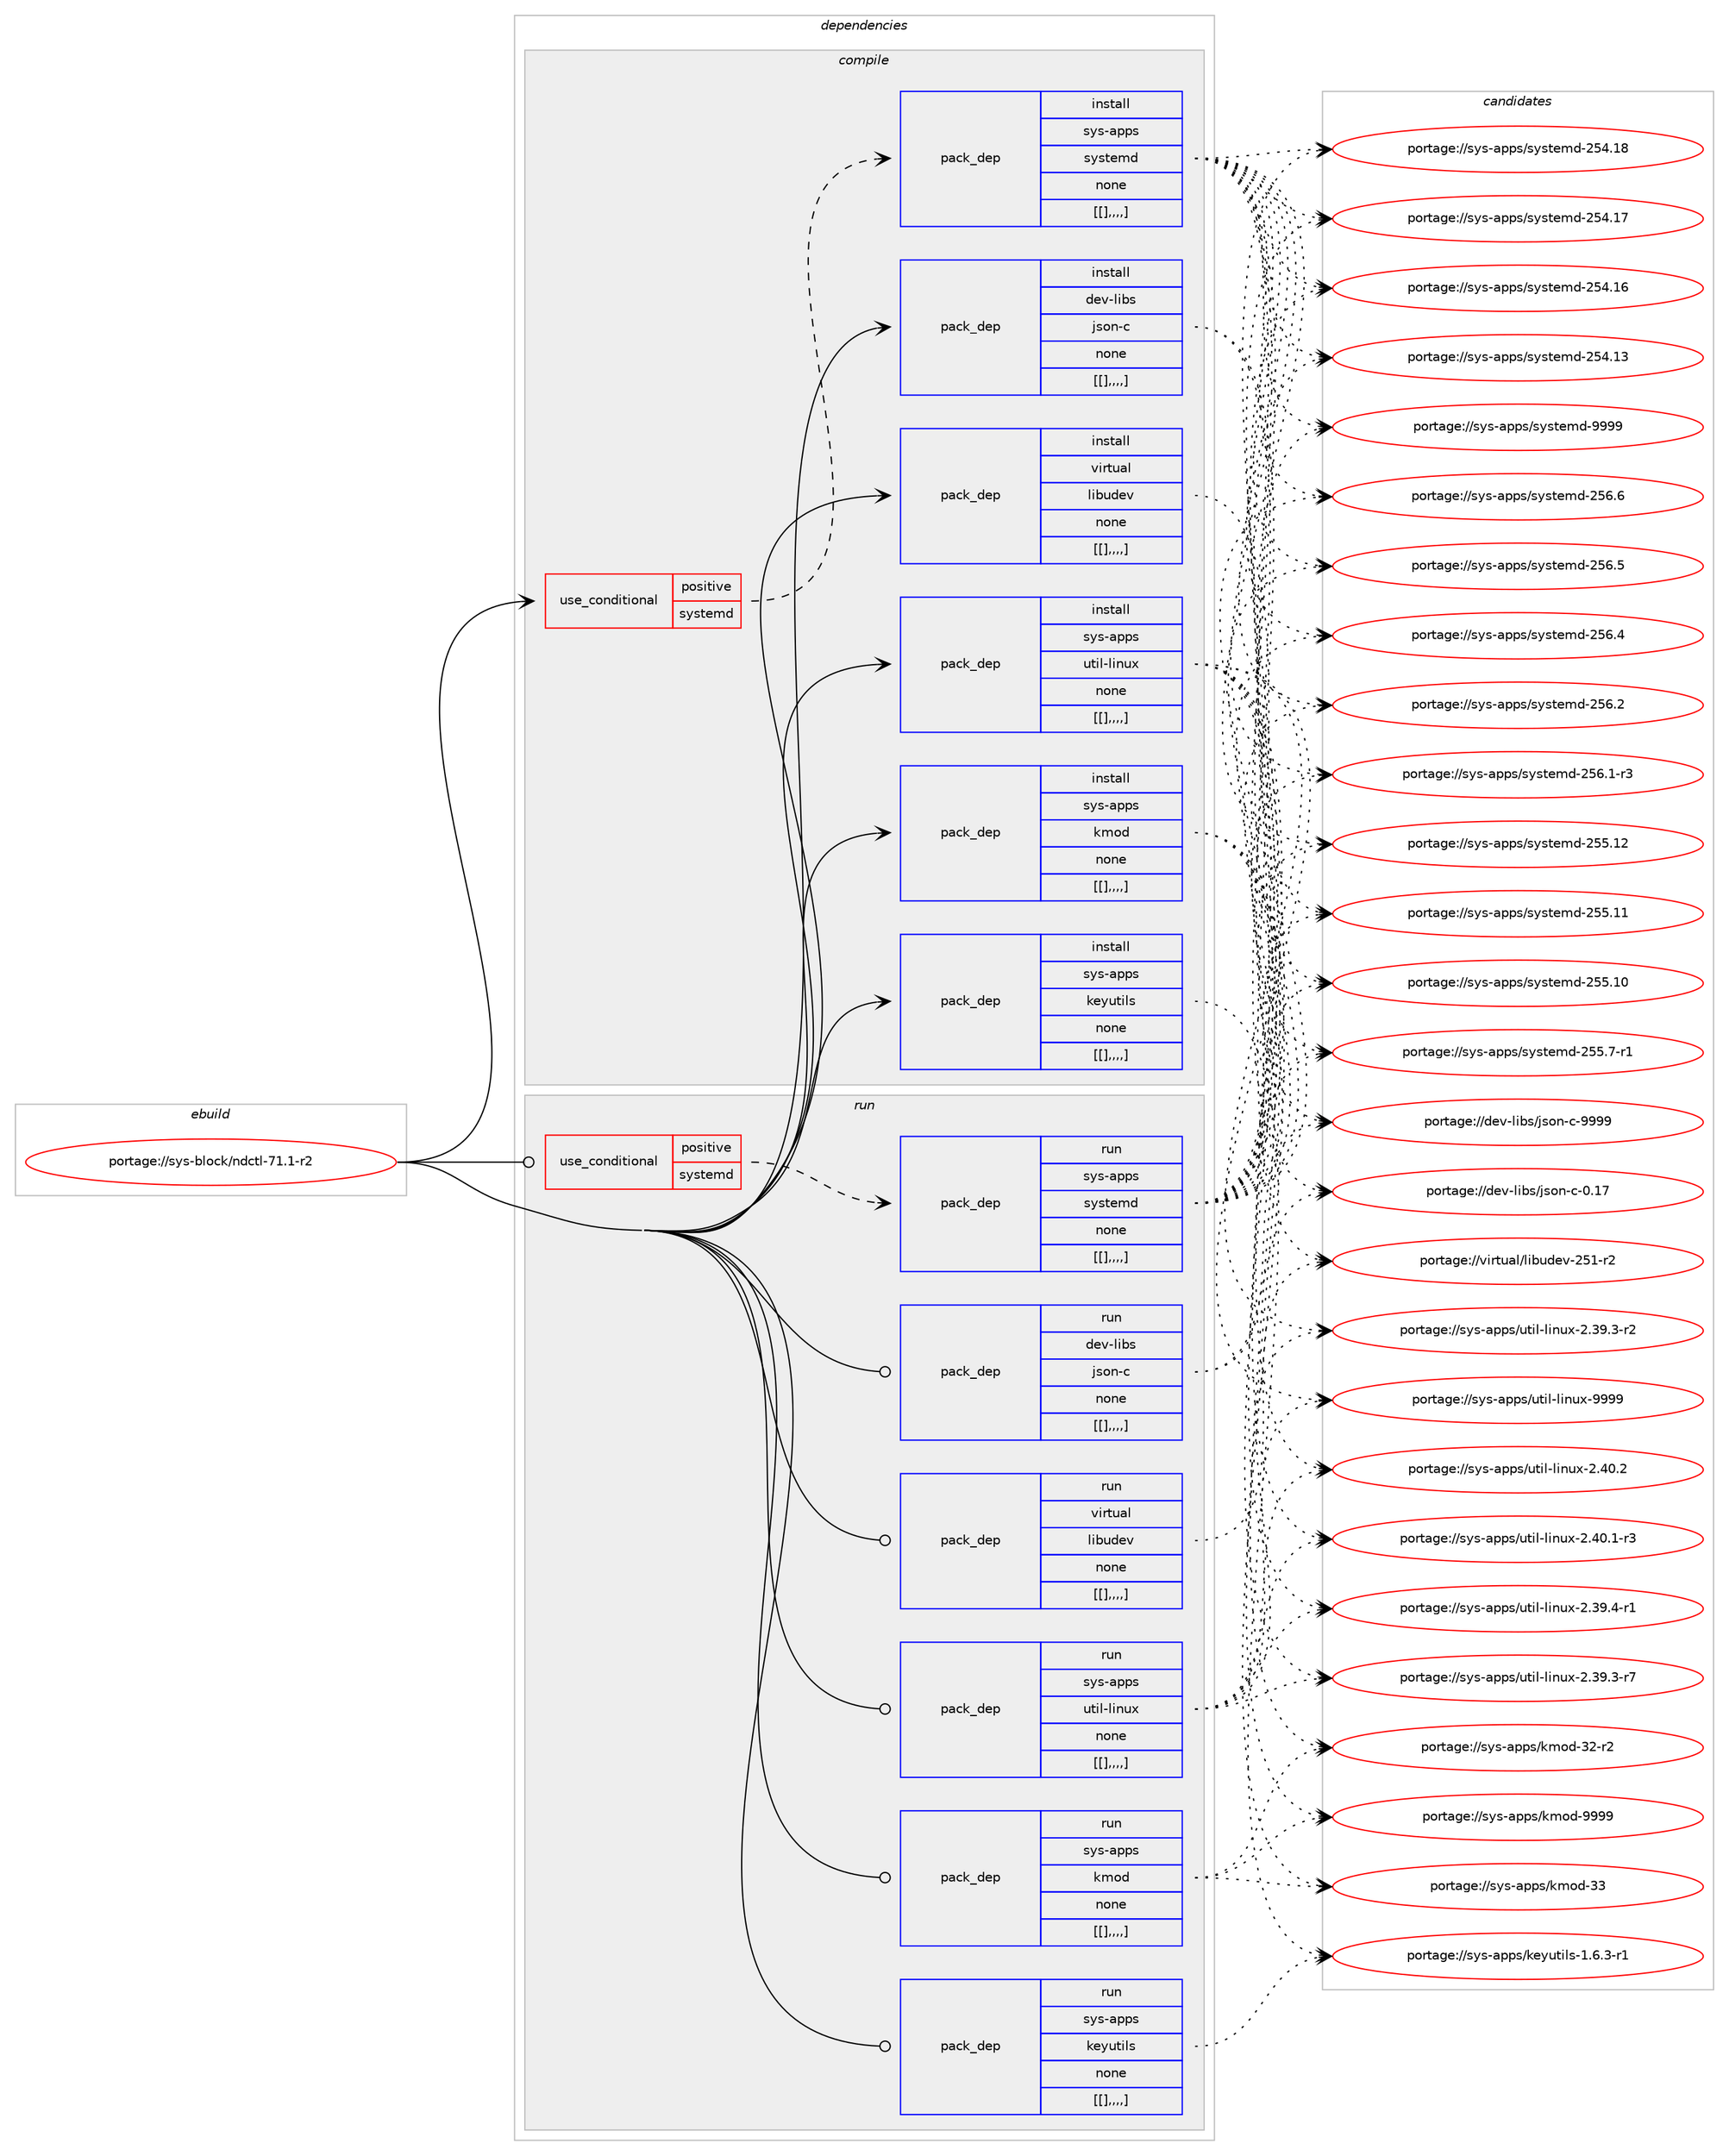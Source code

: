 digraph prolog {

# *************
# Graph options
# *************

newrank=true;
concentrate=true;
compound=true;
graph [rankdir=LR,fontname=Helvetica,fontsize=10,ranksep=1.5];#, ranksep=2.5, nodesep=0.2];
edge  [arrowhead=vee];
node  [fontname=Helvetica,fontsize=10];

# **********
# The ebuild
# **********

subgraph cluster_leftcol {
color=gray;
label=<<i>ebuild</i>>;
id [label="portage://sys-block/ndctl-71.1-r2", color=red, width=4, href="../sys-block/ndctl-71.1-r2.svg"];
}

# ****************
# The dependencies
# ****************

subgraph cluster_midcol {
color=gray;
label=<<i>dependencies</i>>;
subgraph cluster_compile {
fillcolor="#eeeeee";
style=filled;
label=<<i>compile</i>>;
subgraph cond118125 {
dependency439934 [label=<<TABLE BORDER="0" CELLBORDER="1" CELLSPACING="0" CELLPADDING="4"><TR><TD ROWSPAN="3" CELLPADDING="10">use_conditional</TD></TR><TR><TD>positive</TD></TR><TR><TD>systemd</TD></TR></TABLE>>, shape=none, color=red];
subgraph pack318854 {
dependency439935 [label=<<TABLE BORDER="0" CELLBORDER="1" CELLSPACING="0" CELLPADDING="4" WIDTH="220"><TR><TD ROWSPAN="6" CELLPADDING="30">pack_dep</TD></TR><TR><TD WIDTH="110">install</TD></TR><TR><TD>sys-apps</TD></TR><TR><TD>systemd</TD></TR><TR><TD>none</TD></TR><TR><TD>[[],,,,]</TD></TR></TABLE>>, shape=none, color=blue];
}
dependency439934:e -> dependency439935:w [weight=20,style="dashed",arrowhead="vee"];
}
id:e -> dependency439934:w [weight=20,style="solid",arrowhead="vee"];
subgraph pack318855 {
dependency439936 [label=<<TABLE BORDER="0" CELLBORDER="1" CELLSPACING="0" CELLPADDING="4" WIDTH="220"><TR><TD ROWSPAN="6" CELLPADDING="30">pack_dep</TD></TR><TR><TD WIDTH="110">install</TD></TR><TR><TD>dev-libs</TD></TR><TR><TD>json-c</TD></TR><TR><TD>none</TD></TR><TR><TD>[[],,,,]</TD></TR></TABLE>>, shape=none, color=blue];
}
id:e -> dependency439936:w [weight=20,style="solid",arrowhead="vee"];
subgraph pack318856 {
dependency439937 [label=<<TABLE BORDER="0" CELLBORDER="1" CELLSPACING="0" CELLPADDING="4" WIDTH="220"><TR><TD ROWSPAN="6" CELLPADDING="30">pack_dep</TD></TR><TR><TD WIDTH="110">install</TD></TR><TR><TD>sys-apps</TD></TR><TR><TD>keyutils</TD></TR><TR><TD>none</TD></TR><TR><TD>[[],,,,]</TD></TR></TABLE>>, shape=none, color=blue];
}
id:e -> dependency439937:w [weight=20,style="solid",arrowhead="vee"];
subgraph pack318857 {
dependency439938 [label=<<TABLE BORDER="0" CELLBORDER="1" CELLSPACING="0" CELLPADDING="4" WIDTH="220"><TR><TD ROWSPAN="6" CELLPADDING="30">pack_dep</TD></TR><TR><TD WIDTH="110">install</TD></TR><TR><TD>sys-apps</TD></TR><TR><TD>kmod</TD></TR><TR><TD>none</TD></TR><TR><TD>[[],,,,]</TD></TR></TABLE>>, shape=none, color=blue];
}
id:e -> dependency439938:w [weight=20,style="solid",arrowhead="vee"];
subgraph pack318858 {
dependency439939 [label=<<TABLE BORDER="0" CELLBORDER="1" CELLSPACING="0" CELLPADDING="4" WIDTH="220"><TR><TD ROWSPAN="6" CELLPADDING="30">pack_dep</TD></TR><TR><TD WIDTH="110">install</TD></TR><TR><TD>sys-apps</TD></TR><TR><TD>util-linux</TD></TR><TR><TD>none</TD></TR><TR><TD>[[],,,,]</TD></TR></TABLE>>, shape=none, color=blue];
}
id:e -> dependency439939:w [weight=20,style="solid",arrowhead="vee"];
subgraph pack318859 {
dependency439940 [label=<<TABLE BORDER="0" CELLBORDER="1" CELLSPACING="0" CELLPADDING="4" WIDTH="220"><TR><TD ROWSPAN="6" CELLPADDING="30">pack_dep</TD></TR><TR><TD WIDTH="110">install</TD></TR><TR><TD>virtual</TD></TR><TR><TD>libudev</TD></TR><TR><TD>none</TD></TR><TR><TD>[[],,,,]</TD></TR></TABLE>>, shape=none, color=blue];
}
id:e -> dependency439940:w [weight=20,style="solid",arrowhead="vee"];
}
subgraph cluster_compileandrun {
fillcolor="#eeeeee";
style=filled;
label=<<i>compile and run</i>>;
}
subgraph cluster_run {
fillcolor="#eeeeee";
style=filled;
label=<<i>run</i>>;
subgraph cond118126 {
dependency439941 [label=<<TABLE BORDER="0" CELLBORDER="1" CELLSPACING="0" CELLPADDING="4"><TR><TD ROWSPAN="3" CELLPADDING="10">use_conditional</TD></TR><TR><TD>positive</TD></TR><TR><TD>systemd</TD></TR></TABLE>>, shape=none, color=red];
subgraph pack318860 {
dependency439942 [label=<<TABLE BORDER="0" CELLBORDER="1" CELLSPACING="0" CELLPADDING="4" WIDTH="220"><TR><TD ROWSPAN="6" CELLPADDING="30">pack_dep</TD></TR><TR><TD WIDTH="110">run</TD></TR><TR><TD>sys-apps</TD></TR><TR><TD>systemd</TD></TR><TR><TD>none</TD></TR><TR><TD>[[],,,,]</TD></TR></TABLE>>, shape=none, color=blue];
}
dependency439941:e -> dependency439942:w [weight=20,style="dashed",arrowhead="vee"];
}
id:e -> dependency439941:w [weight=20,style="solid",arrowhead="odot"];
subgraph pack318861 {
dependency439943 [label=<<TABLE BORDER="0" CELLBORDER="1" CELLSPACING="0" CELLPADDING="4" WIDTH="220"><TR><TD ROWSPAN="6" CELLPADDING="30">pack_dep</TD></TR><TR><TD WIDTH="110">run</TD></TR><TR><TD>dev-libs</TD></TR><TR><TD>json-c</TD></TR><TR><TD>none</TD></TR><TR><TD>[[],,,,]</TD></TR></TABLE>>, shape=none, color=blue];
}
id:e -> dependency439943:w [weight=20,style="solid",arrowhead="odot"];
subgraph pack318862 {
dependency439944 [label=<<TABLE BORDER="0" CELLBORDER="1" CELLSPACING="0" CELLPADDING="4" WIDTH="220"><TR><TD ROWSPAN="6" CELLPADDING="30">pack_dep</TD></TR><TR><TD WIDTH="110">run</TD></TR><TR><TD>sys-apps</TD></TR><TR><TD>keyutils</TD></TR><TR><TD>none</TD></TR><TR><TD>[[],,,,]</TD></TR></TABLE>>, shape=none, color=blue];
}
id:e -> dependency439944:w [weight=20,style="solid",arrowhead="odot"];
subgraph pack318863 {
dependency439945 [label=<<TABLE BORDER="0" CELLBORDER="1" CELLSPACING="0" CELLPADDING="4" WIDTH="220"><TR><TD ROWSPAN="6" CELLPADDING="30">pack_dep</TD></TR><TR><TD WIDTH="110">run</TD></TR><TR><TD>sys-apps</TD></TR><TR><TD>kmod</TD></TR><TR><TD>none</TD></TR><TR><TD>[[],,,,]</TD></TR></TABLE>>, shape=none, color=blue];
}
id:e -> dependency439945:w [weight=20,style="solid",arrowhead="odot"];
subgraph pack318864 {
dependency439946 [label=<<TABLE BORDER="0" CELLBORDER="1" CELLSPACING="0" CELLPADDING="4" WIDTH="220"><TR><TD ROWSPAN="6" CELLPADDING="30">pack_dep</TD></TR><TR><TD WIDTH="110">run</TD></TR><TR><TD>sys-apps</TD></TR><TR><TD>util-linux</TD></TR><TR><TD>none</TD></TR><TR><TD>[[],,,,]</TD></TR></TABLE>>, shape=none, color=blue];
}
id:e -> dependency439946:w [weight=20,style="solid",arrowhead="odot"];
subgraph pack318865 {
dependency439947 [label=<<TABLE BORDER="0" CELLBORDER="1" CELLSPACING="0" CELLPADDING="4" WIDTH="220"><TR><TD ROWSPAN="6" CELLPADDING="30">pack_dep</TD></TR><TR><TD WIDTH="110">run</TD></TR><TR><TD>virtual</TD></TR><TR><TD>libudev</TD></TR><TR><TD>none</TD></TR><TR><TD>[[],,,,]</TD></TR></TABLE>>, shape=none, color=blue];
}
id:e -> dependency439947:w [weight=20,style="solid",arrowhead="odot"];
}
}

# **************
# The candidates
# **************

subgraph cluster_choices {
rank=same;
color=gray;
label=<<i>candidates</i>>;

subgraph choice318854 {
color=black;
nodesep=1;
choice1151211154597112112115471151211151161011091004557575757 [label="portage://sys-apps/systemd-9999", color=red, width=4,href="../sys-apps/systemd-9999.svg"];
choice115121115459711211211547115121115116101109100455053544654 [label="portage://sys-apps/systemd-256.6", color=red, width=4,href="../sys-apps/systemd-256.6.svg"];
choice115121115459711211211547115121115116101109100455053544653 [label="portage://sys-apps/systemd-256.5", color=red, width=4,href="../sys-apps/systemd-256.5.svg"];
choice115121115459711211211547115121115116101109100455053544652 [label="portage://sys-apps/systemd-256.4", color=red, width=4,href="../sys-apps/systemd-256.4.svg"];
choice115121115459711211211547115121115116101109100455053544650 [label="portage://sys-apps/systemd-256.2", color=red, width=4,href="../sys-apps/systemd-256.2.svg"];
choice1151211154597112112115471151211151161011091004550535446494511451 [label="portage://sys-apps/systemd-256.1-r3", color=red, width=4,href="../sys-apps/systemd-256.1-r3.svg"];
choice11512111545971121121154711512111511610110910045505353464950 [label="portage://sys-apps/systemd-255.12", color=red, width=4,href="../sys-apps/systemd-255.12.svg"];
choice11512111545971121121154711512111511610110910045505353464949 [label="portage://sys-apps/systemd-255.11", color=red, width=4,href="../sys-apps/systemd-255.11.svg"];
choice11512111545971121121154711512111511610110910045505353464948 [label="portage://sys-apps/systemd-255.10", color=red, width=4,href="../sys-apps/systemd-255.10.svg"];
choice1151211154597112112115471151211151161011091004550535346554511449 [label="portage://sys-apps/systemd-255.7-r1", color=red, width=4,href="../sys-apps/systemd-255.7-r1.svg"];
choice11512111545971121121154711512111511610110910045505352464956 [label="portage://sys-apps/systemd-254.18", color=red, width=4,href="../sys-apps/systemd-254.18.svg"];
choice11512111545971121121154711512111511610110910045505352464955 [label="portage://sys-apps/systemd-254.17", color=red, width=4,href="../sys-apps/systemd-254.17.svg"];
choice11512111545971121121154711512111511610110910045505352464954 [label="portage://sys-apps/systemd-254.16", color=red, width=4,href="../sys-apps/systemd-254.16.svg"];
choice11512111545971121121154711512111511610110910045505352464951 [label="portage://sys-apps/systemd-254.13", color=red, width=4,href="../sys-apps/systemd-254.13.svg"];
dependency439935:e -> choice1151211154597112112115471151211151161011091004557575757:w [style=dotted,weight="100"];
dependency439935:e -> choice115121115459711211211547115121115116101109100455053544654:w [style=dotted,weight="100"];
dependency439935:e -> choice115121115459711211211547115121115116101109100455053544653:w [style=dotted,weight="100"];
dependency439935:e -> choice115121115459711211211547115121115116101109100455053544652:w [style=dotted,weight="100"];
dependency439935:e -> choice115121115459711211211547115121115116101109100455053544650:w [style=dotted,weight="100"];
dependency439935:e -> choice1151211154597112112115471151211151161011091004550535446494511451:w [style=dotted,weight="100"];
dependency439935:e -> choice11512111545971121121154711512111511610110910045505353464950:w [style=dotted,weight="100"];
dependency439935:e -> choice11512111545971121121154711512111511610110910045505353464949:w [style=dotted,weight="100"];
dependency439935:e -> choice11512111545971121121154711512111511610110910045505353464948:w [style=dotted,weight="100"];
dependency439935:e -> choice1151211154597112112115471151211151161011091004550535346554511449:w [style=dotted,weight="100"];
dependency439935:e -> choice11512111545971121121154711512111511610110910045505352464956:w [style=dotted,weight="100"];
dependency439935:e -> choice11512111545971121121154711512111511610110910045505352464955:w [style=dotted,weight="100"];
dependency439935:e -> choice11512111545971121121154711512111511610110910045505352464954:w [style=dotted,weight="100"];
dependency439935:e -> choice11512111545971121121154711512111511610110910045505352464951:w [style=dotted,weight="100"];
}
subgraph choice318855 {
color=black;
nodesep=1;
choice10010111845108105981154710611511111045994557575757 [label="portage://dev-libs/json-c-9999", color=red, width=4,href="../dev-libs/json-c-9999.svg"];
choice10010111845108105981154710611511111045994548464955 [label="portage://dev-libs/json-c-0.17", color=red, width=4,href="../dev-libs/json-c-0.17.svg"];
dependency439936:e -> choice10010111845108105981154710611511111045994557575757:w [style=dotted,weight="100"];
dependency439936:e -> choice10010111845108105981154710611511111045994548464955:w [style=dotted,weight="100"];
}
subgraph choice318856 {
color=black;
nodesep=1;
choice1151211154597112112115471071011211171161051081154549465446514511449 [label="portage://sys-apps/keyutils-1.6.3-r1", color=red, width=4,href="../sys-apps/keyutils-1.6.3-r1.svg"];
dependency439937:e -> choice1151211154597112112115471071011211171161051081154549465446514511449:w [style=dotted,weight="100"];
}
subgraph choice318857 {
color=black;
nodesep=1;
choice1151211154597112112115471071091111004557575757 [label="portage://sys-apps/kmod-9999", color=red, width=4,href="../sys-apps/kmod-9999.svg"];
choice115121115459711211211547107109111100455151 [label="portage://sys-apps/kmod-33", color=red, width=4,href="../sys-apps/kmod-33.svg"];
choice1151211154597112112115471071091111004551504511450 [label="portage://sys-apps/kmod-32-r2", color=red, width=4,href="../sys-apps/kmod-32-r2.svg"];
dependency439938:e -> choice1151211154597112112115471071091111004557575757:w [style=dotted,weight="100"];
dependency439938:e -> choice115121115459711211211547107109111100455151:w [style=dotted,weight="100"];
dependency439938:e -> choice1151211154597112112115471071091111004551504511450:w [style=dotted,weight="100"];
}
subgraph choice318858 {
color=black;
nodesep=1;
choice115121115459711211211547117116105108451081051101171204557575757 [label="portage://sys-apps/util-linux-9999", color=red, width=4,href="../sys-apps/util-linux-9999.svg"];
choice1151211154597112112115471171161051084510810511011712045504652484650 [label="portage://sys-apps/util-linux-2.40.2", color=red, width=4,href="../sys-apps/util-linux-2.40.2.svg"];
choice11512111545971121121154711711610510845108105110117120455046524846494511451 [label="portage://sys-apps/util-linux-2.40.1-r3", color=red, width=4,href="../sys-apps/util-linux-2.40.1-r3.svg"];
choice11512111545971121121154711711610510845108105110117120455046515746524511449 [label="portage://sys-apps/util-linux-2.39.4-r1", color=red, width=4,href="../sys-apps/util-linux-2.39.4-r1.svg"];
choice11512111545971121121154711711610510845108105110117120455046515746514511455 [label="portage://sys-apps/util-linux-2.39.3-r7", color=red, width=4,href="../sys-apps/util-linux-2.39.3-r7.svg"];
choice11512111545971121121154711711610510845108105110117120455046515746514511450 [label="portage://sys-apps/util-linux-2.39.3-r2", color=red, width=4,href="../sys-apps/util-linux-2.39.3-r2.svg"];
dependency439939:e -> choice115121115459711211211547117116105108451081051101171204557575757:w [style=dotted,weight="100"];
dependency439939:e -> choice1151211154597112112115471171161051084510810511011712045504652484650:w [style=dotted,weight="100"];
dependency439939:e -> choice11512111545971121121154711711610510845108105110117120455046524846494511451:w [style=dotted,weight="100"];
dependency439939:e -> choice11512111545971121121154711711610510845108105110117120455046515746524511449:w [style=dotted,weight="100"];
dependency439939:e -> choice11512111545971121121154711711610510845108105110117120455046515746514511455:w [style=dotted,weight="100"];
dependency439939:e -> choice11512111545971121121154711711610510845108105110117120455046515746514511450:w [style=dotted,weight="100"];
}
subgraph choice318859 {
color=black;
nodesep=1;
choice118105114116117971084710810598117100101118455053494511450 [label="portage://virtual/libudev-251-r2", color=red, width=4,href="../virtual/libudev-251-r2.svg"];
dependency439940:e -> choice118105114116117971084710810598117100101118455053494511450:w [style=dotted,weight="100"];
}
subgraph choice318860 {
color=black;
nodesep=1;
choice1151211154597112112115471151211151161011091004557575757 [label="portage://sys-apps/systemd-9999", color=red, width=4,href="../sys-apps/systemd-9999.svg"];
choice115121115459711211211547115121115116101109100455053544654 [label="portage://sys-apps/systemd-256.6", color=red, width=4,href="../sys-apps/systemd-256.6.svg"];
choice115121115459711211211547115121115116101109100455053544653 [label="portage://sys-apps/systemd-256.5", color=red, width=4,href="../sys-apps/systemd-256.5.svg"];
choice115121115459711211211547115121115116101109100455053544652 [label="portage://sys-apps/systemd-256.4", color=red, width=4,href="../sys-apps/systemd-256.4.svg"];
choice115121115459711211211547115121115116101109100455053544650 [label="portage://sys-apps/systemd-256.2", color=red, width=4,href="../sys-apps/systemd-256.2.svg"];
choice1151211154597112112115471151211151161011091004550535446494511451 [label="portage://sys-apps/systemd-256.1-r3", color=red, width=4,href="../sys-apps/systemd-256.1-r3.svg"];
choice11512111545971121121154711512111511610110910045505353464950 [label="portage://sys-apps/systemd-255.12", color=red, width=4,href="../sys-apps/systemd-255.12.svg"];
choice11512111545971121121154711512111511610110910045505353464949 [label="portage://sys-apps/systemd-255.11", color=red, width=4,href="../sys-apps/systemd-255.11.svg"];
choice11512111545971121121154711512111511610110910045505353464948 [label="portage://sys-apps/systemd-255.10", color=red, width=4,href="../sys-apps/systemd-255.10.svg"];
choice1151211154597112112115471151211151161011091004550535346554511449 [label="portage://sys-apps/systemd-255.7-r1", color=red, width=4,href="../sys-apps/systemd-255.7-r1.svg"];
choice11512111545971121121154711512111511610110910045505352464956 [label="portage://sys-apps/systemd-254.18", color=red, width=4,href="../sys-apps/systemd-254.18.svg"];
choice11512111545971121121154711512111511610110910045505352464955 [label="portage://sys-apps/systemd-254.17", color=red, width=4,href="../sys-apps/systemd-254.17.svg"];
choice11512111545971121121154711512111511610110910045505352464954 [label="portage://sys-apps/systemd-254.16", color=red, width=4,href="../sys-apps/systemd-254.16.svg"];
choice11512111545971121121154711512111511610110910045505352464951 [label="portage://sys-apps/systemd-254.13", color=red, width=4,href="../sys-apps/systemd-254.13.svg"];
dependency439942:e -> choice1151211154597112112115471151211151161011091004557575757:w [style=dotted,weight="100"];
dependency439942:e -> choice115121115459711211211547115121115116101109100455053544654:w [style=dotted,weight="100"];
dependency439942:e -> choice115121115459711211211547115121115116101109100455053544653:w [style=dotted,weight="100"];
dependency439942:e -> choice115121115459711211211547115121115116101109100455053544652:w [style=dotted,weight="100"];
dependency439942:e -> choice115121115459711211211547115121115116101109100455053544650:w [style=dotted,weight="100"];
dependency439942:e -> choice1151211154597112112115471151211151161011091004550535446494511451:w [style=dotted,weight="100"];
dependency439942:e -> choice11512111545971121121154711512111511610110910045505353464950:w [style=dotted,weight="100"];
dependency439942:e -> choice11512111545971121121154711512111511610110910045505353464949:w [style=dotted,weight="100"];
dependency439942:e -> choice11512111545971121121154711512111511610110910045505353464948:w [style=dotted,weight="100"];
dependency439942:e -> choice1151211154597112112115471151211151161011091004550535346554511449:w [style=dotted,weight="100"];
dependency439942:e -> choice11512111545971121121154711512111511610110910045505352464956:w [style=dotted,weight="100"];
dependency439942:e -> choice11512111545971121121154711512111511610110910045505352464955:w [style=dotted,weight="100"];
dependency439942:e -> choice11512111545971121121154711512111511610110910045505352464954:w [style=dotted,weight="100"];
dependency439942:e -> choice11512111545971121121154711512111511610110910045505352464951:w [style=dotted,weight="100"];
}
subgraph choice318861 {
color=black;
nodesep=1;
choice10010111845108105981154710611511111045994557575757 [label="portage://dev-libs/json-c-9999", color=red, width=4,href="../dev-libs/json-c-9999.svg"];
choice10010111845108105981154710611511111045994548464955 [label="portage://dev-libs/json-c-0.17", color=red, width=4,href="../dev-libs/json-c-0.17.svg"];
dependency439943:e -> choice10010111845108105981154710611511111045994557575757:w [style=dotted,weight="100"];
dependency439943:e -> choice10010111845108105981154710611511111045994548464955:w [style=dotted,weight="100"];
}
subgraph choice318862 {
color=black;
nodesep=1;
choice1151211154597112112115471071011211171161051081154549465446514511449 [label="portage://sys-apps/keyutils-1.6.3-r1", color=red, width=4,href="../sys-apps/keyutils-1.6.3-r1.svg"];
dependency439944:e -> choice1151211154597112112115471071011211171161051081154549465446514511449:w [style=dotted,weight="100"];
}
subgraph choice318863 {
color=black;
nodesep=1;
choice1151211154597112112115471071091111004557575757 [label="portage://sys-apps/kmod-9999", color=red, width=4,href="../sys-apps/kmod-9999.svg"];
choice115121115459711211211547107109111100455151 [label="portage://sys-apps/kmod-33", color=red, width=4,href="../sys-apps/kmod-33.svg"];
choice1151211154597112112115471071091111004551504511450 [label="portage://sys-apps/kmod-32-r2", color=red, width=4,href="../sys-apps/kmod-32-r2.svg"];
dependency439945:e -> choice1151211154597112112115471071091111004557575757:w [style=dotted,weight="100"];
dependency439945:e -> choice115121115459711211211547107109111100455151:w [style=dotted,weight="100"];
dependency439945:e -> choice1151211154597112112115471071091111004551504511450:w [style=dotted,weight="100"];
}
subgraph choice318864 {
color=black;
nodesep=1;
choice115121115459711211211547117116105108451081051101171204557575757 [label="portage://sys-apps/util-linux-9999", color=red, width=4,href="../sys-apps/util-linux-9999.svg"];
choice1151211154597112112115471171161051084510810511011712045504652484650 [label="portage://sys-apps/util-linux-2.40.2", color=red, width=4,href="../sys-apps/util-linux-2.40.2.svg"];
choice11512111545971121121154711711610510845108105110117120455046524846494511451 [label="portage://sys-apps/util-linux-2.40.1-r3", color=red, width=4,href="../sys-apps/util-linux-2.40.1-r3.svg"];
choice11512111545971121121154711711610510845108105110117120455046515746524511449 [label="portage://sys-apps/util-linux-2.39.4-r1", color=red, width=4,href="../sys-apps/util-linux-2.39.4-r1.svg"];
choice11512111545971121121154711711610510845108105110117120455046515746514511455 [label="portage://sys-apps/util-linux-2.39.3-r7", color=red, width=4,href="../sys-apps/util-linux-2.39.3-r7.svg"];
choice11512111545971121121154711711610510845108105110117120455046515746514511450 [label="portage://sys-apps/util-linux-2.39.3-r2", color=red, width=4,href="../sys-apps/util-linux-2.39.3-r2.svg"];
dependency439946:e -> choice115121115459711211211547117116105108451081051101171204557575757:w [style=dotted,weight="100"];
dependency439946:e -> choice1151211154597112112115471171161051084510810511011712045504652484650:w [style=dotted,weight="100"];
dependency439946:e -> choice11512111545971121121154711711610510845108105110117120455046524846494511451:w [style=dotted,weight="100"];
dependency439946:e -> choice11512111545971121121154711711610510845108105110117120455046515746524511449:w [style=dotted,weight="100"];
dependency439946:e -> choice11512111545971121121154711711610510845108105110117120455046515746514511455:w [style=dotted,weight="100"];
dependency439946:e -> choice11512111545971121121154711711610510845108105110117120455046515746514511450:w [style=dotted,weight="100"];
}
subgraph choice318865 {
color=black;
nodesep=1;
choice118105114116117971084710810598117100101118455053494511450 [label="portage://virtual/libudev-251-r2", color=red, width=4,href="../virtual/libudev-251-r2.svg"];
dependency439947:e -> choice118105114116117971084710810598117100101118455053494511450:w [style=dotted,weight="100"];
}
}

}
